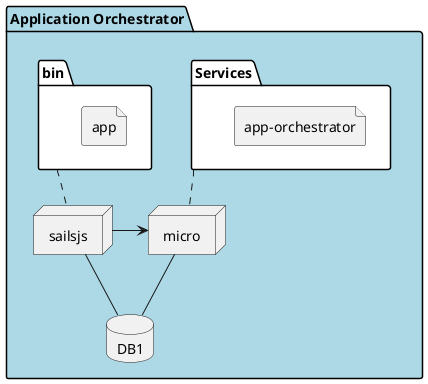 @startuml

package  "Application Orchestrator" #lightblue {
  folder bin #ffffff {
    file app
  }
  folder "Services" #ffffff {
    file "app-orchestrator"
  }
  node micro
  node sailsjs
  database DB1
  Services .. micro

  sailsjs -> micro
  sailsjs -- DB1
  micro -- DB1
  bin .. sailsjs
}

@enduml
